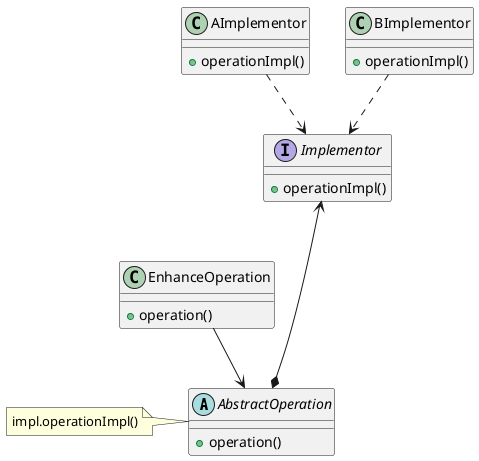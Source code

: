 @startuml

abstract class AbstractOperation {
    + operation()
}
note left: impl.operationImpl()

class EnhanceOperation {
    + operation()
}

EnhanceOperation --> AbstractOperation

interface Implementor {
    + operationImpl()
}
Implementor <---* AbstractOperation

class AImplementor {
    + operationImpl()
}

class BImplementor {
    + operationImpl()
}

AImplementor ..> Implementor
BImplementor ..> Implementor

@enduml